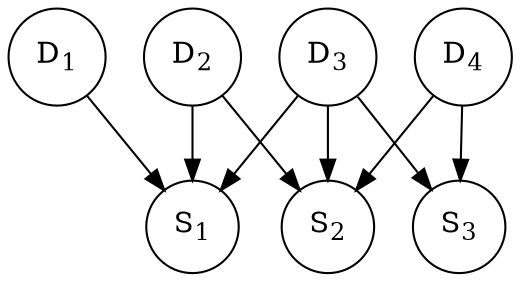 digraph {
  node [shape=circle]

  D1 [label=<D<SUB>1</SUB>>];
  D2 [label=<D<SUB>2</SUB>>];
  D3 [label=<D<SUB>3</SUB>>];
  D4 [label=<D<SUB>4</SUB>>];

  S1 [label=<S<SUB>1</SUB>>];
  S2 [label=<S<SUB>2</SUB>>];
  S3 [label=<S<SUB>3</SUB>>];

  D1 -> S1
  D2 -> {S1 S2}
  D3 -> {S1 S2 S3}
  D4 -> {S2 S3}

  {rank=same; D1 D2 D3 D4}
  {rank=same; S1 S2 S3}
}
